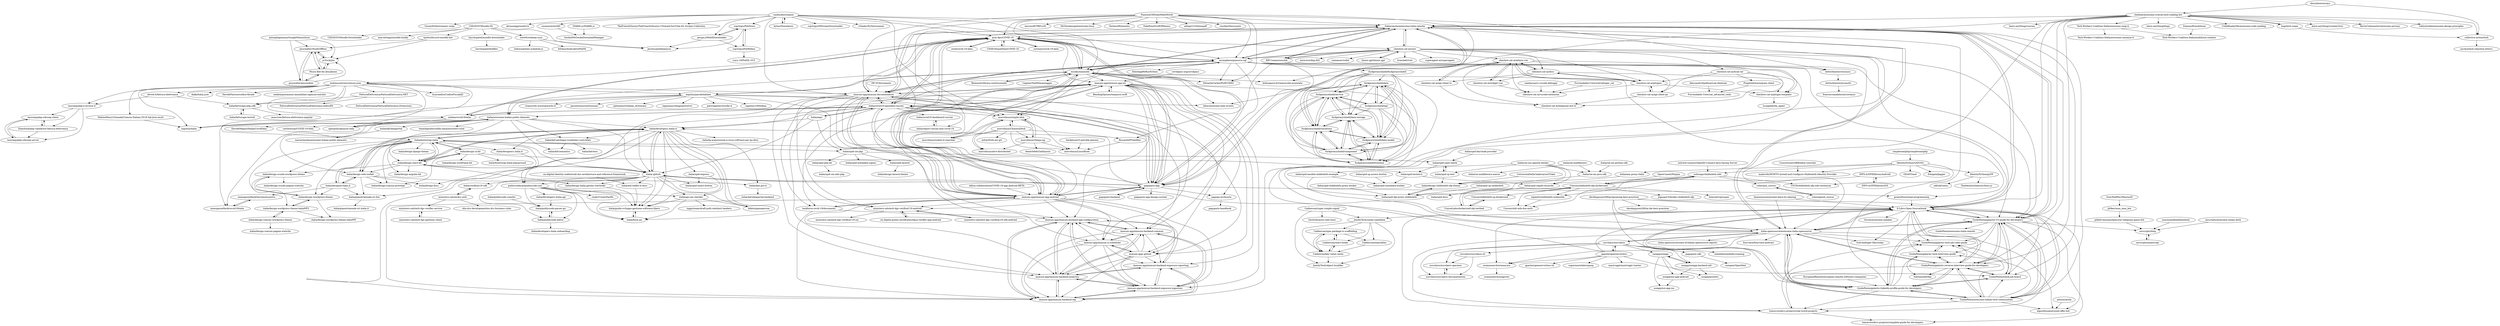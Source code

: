 digraph G {
"snobu/destreamer" -> "kylon/Sharedown"
"snobu/destreamer" -> "sup3rgiu/PoliDown"
"snobu/destreamer" -> "sup3rgiu/MStreamDownloader"
"snobu/destreamer" -> "italiaremote/awesome-italia-remote"
"snobu/destreamer" -> "vrbadev/PyDestreamer"
"snobu/destreamer" -> "pcm-dpc/COVID-19"
"snobu/destreamer" -> "morrolinux/simple-ehm"
"snobu/destreamer" -> "Guray00/destreamer-unipi" ["e"=1]
"snobu/destreamer" -> "esseks/monicelli"
"snobu/destreamer" -> "aurasphere/gomorra-sql"
"snobu/destreamer" -> "jacopo-j/WebXDownloader"
"snobu/destreamer" -> "immuni-app/immuni-documentation"
"snobu/destreamer" -> "abraunegg/onedrive" ["e"=1]
"snobu/destreamer" -> "TheFrenchGhosty/TheFrenchGhostys-Ultimate-YouTube-DL-Scripts-Collection" ["e"=1]
"snobu/destreamer" -> "soraxas/echo360"
"harsilspatel/moodle-downloader" -> "harsilspatel/dotfiles"
"italia/fatturapa-testsdi" -> "italia/fatturapa-php-sdk"
"simplesamlphp/simplesamlphp" -> "IdentityPython/SATOSA" ["e"=1]
"collective-action/tech" -> "nycdsa/tech-rejection-letters"
"italia/bootstrap-italia" -> "italia/design-ui-kit"
"italia/bootstrap-italia" -> "italia/design-react-kit"
"italia/bootstrap-italia" -> "italia/developers.italia.it"
"italia/bootstrap-italia" -> "italia/design-web-toolkit"
"italia/bootstrap-italia" -> "italia/design-angular-kit"
"italia/bootstrap-italia" -> "italia/.github"
"italia/bootstrap-italia" -> "italia/design-wordpress-theme"
"italia/bootstrap-italia" -> "italia/designer.italia.it"
"italia/bootstrap-italia" -> "italia/designers.italia.it"
"italia/bootstrap-italia" -> "italia/design-scuole-wordpress-theme"
"italia/bootstrap-italia" -> "italia/spid-cie-php"
"italia/bootstrap-italia" -> "italia/design-comuni-prototipi"
"italia/bootstrap-italia" -> "publiccodeyml/publiccode.yml"
"italia/bootstrap-italia" -> "italia/design-wordpress-theme-italiaWP2"
"italia/bootstrap-italia" -> "italia/design-django-theme"
"italia/design-wordpress-theme" -> "italia/design-wordpress-theme-italiaWP2"
"italia/design-wordpress-theme" -> "italia/design-wordpress-theme-italiaWP"
"italia/design-wordpress-theme" -> "italia/design-scuole-wordpress-theme"
"italia/awesome-italian-public-datasets" -> "italia/daf-ontologie-vocabolari-controllati"
"italia/awesome-italian-public-datasets" -> "italia/.github"
"italia/awesome-italian-public-datasets" -> "italia/daf-semantics"
"italia/awesome-italian-public-datasets" -> "italia/covid19-opendata-vaccini"
"italia/awesome-italian-public-datasets" -> "italia/design-react-kit"
"italia/awesome-italian-public-datasets" -> "italia/design-web-toolkit"
"italia/awesome-italian-public-datasets" -> "openpolis/geojson-italy"
"italia/awesome-italian-public-datasets" -> "teamdigitale/confini-amministrativi-istat"
"italia/awesome-italian-public-datasets" -> "italia/daf-dataportal"
"italia/awesome-italian-public-datasets" -> "napolux/italia"
"italia/awesome-italian-public-datasets" -> "emergenzeHack/covid19italia"
"italia/awesome-italian-public-datasets" -> "italia/developers.italia.it"
"chobeat/awesome-critical-tech-reading-list" -> "ildoc/awesome-italy-events"
"chobeat/awesome-critical-tech-reading-list" -> "Tech-Workers-Coalition-Italia/awesome-coop-it"
"chobeat/awesome-critical-tech-reading-list" -> "learn-anything/blogs" ["e"=1]
"chobeat/awesome-critical-tech-reading-list" -> "italiaremote/awesome-italia-remote"
"chobeat/awesome-critical-tech-reading-list" -> "GuidoPenta/galactic-CV-guide-for-developers"
"chobeat/awesome-critical-tech-reading-list" -> "hng/tech-coops" ["e"=1]
"chobeat/awesome-critical-tech-reading-list" -> "collective-action/tech"
"chobeat/awesome-critical-tech-reading-list" -> "CodeReaderMe/awesome-code-reading" ["e"=1]
"chobeat/awesome-critical-tech-reading-list" -> "learn-anything/curated-lists" ["e"=1]
"chobeat/awesome-critical-tech-reading-list" -> "KevinColemanInc/awesome-privacy" ["e"=1]
"chobeat/awesome-critical-tech-reading-list" -> "Il-Libro-Open-Source/book"
"chobeat/awesome-critical-tech-reading-list" -> "italia-opensource/awesome-italia-opensource"
"chobeat/awesome-critical-tech-reading-list" -> "robinstickel/awesome-design-principles" ["e"=1]
"chobeat/awesome-critical-tech-reading-list" -> "learn-anything/courses" ["e"=1]
"chobeat/awesome-critical-tech-reading-list" -> "GuidoPenta/galactic-reverse-interview-guide-for-developers"
"MatteoHenryChinaski/Comuni-Italiani-2018-Sql-Json-excel" -> "napolux/italia"
"italia/spid-saml-check" -> "italia/spid-sp-test"
"italia/spid-saml-check" -> "italia/spid-testenv2"
"openpolis/geojson-italy" -> "italia/awesome-italian-public-datasets"
"italia/spid-testenv2" -> "italia/spid-metadata-builder"
"italia/spid-testenv2" -> "italia/spid-regole-tecniche"
"italia/spid-php-lib" -> "italia/spid-cie-oidc-php"
"italia/iam-proxy-italia" -> "italia/design-shibboleth-idp-theme"
"italia/cie-nis-python-sdk" -> "italia/cie-nis-java-sdk"
"framasoft/mobilizon" -> "Tech-Workers-Coalition-Italia/mobilizon-reshare" ["e"=1]
"italia/design-react-kit" -> "italia/bootstrap-italia"
"italia/design-react-kit" -> "italia/design-angular-kit"
"italia/design-react-kit" -> "italia/.github"
"italia/design-react-kit" -> "italia/developers.italia.it"
"italia/design-react-kit" -> "italia/design-web-toolkit"
"italia/design-react-kit" -> "italia/design-ui-kit"
"italia/design-react-kit" -> "italia/design-italia-gatsby-starterkit"
"italia/design-react-kit" -> "italia/design-scuole-wordpress-theme"
"taocomp/php-e-invoice-it" -> "taocomp/php-sdicoop-client"
"taocomp/php-e-invoice-it" -> "taocomp/php-sdicoop-server"
"taocomp/php-e-invoice-it" -> "Slamdunk/php-validatore-fattura-elettronica"
"soraxas/echo360" -> "GeckoDM/GeckoDownloadManager"
"italia/design-scuole-wordpress-theme" -> "italia/design-wordpress-theme"
"italia/design-scuole-wordpress-theme" -> "italia/design-scuole-pagine-statiche"
"morrolinux/subito-it-searcher" -> "morrolinux/simple-ehm"
"italia/spid-laravel" -> "italia/design-laravel-theme"
"italia/spid-cie-php" -> "italia/spid-saml-check"
"italia/spid-cie-php" -> "italia/spid-laravel"
"italia/spid-cie-php" -> "italia/spid-metadata-signer"
"italia/spid-cie-php" -> "italia/spid-php-lib"
"publiccodeyml/publiccode.yml" -> "italia/publiccode-parser-go"
"publiccodeyml/publiccode.yml" -> "italia/api-oas-checker"
"publiccodeyml/publiccode.yml" -> "italia/publiccode-editor"
"publiccodeyml/publiccode.yml" -> "italia/guida-sviluppo-gestione-software-libero"
"publiccodeyml/publiccode.yml" -> "rasky/CryptoFaxPA"
"publiccodeyml/publiccode.yml" -> "italia/developers-italia-api"
"publiccodeyml/publiccode.yml" -> "italia/form-pa"
"deved-it/fattura-elettronica" -> "taocomp/php-e-invoice-it"
"deved-it/fattura-elettronica" -> "italia/fatturapa-php-sdk"
"italia/publiccode-crawler" -> "italia/publiccode-parser-go"
"italia/fatturapa-php-sdk" -> "italia/fatturapa-testsdi"
"italia/fatturapa-php-sdk" -> "massivex/fattura-elettronica-angular"
"italia/spid-shibboleth-proxy-docker" -> "italia/spid-idp-proxy-shibboleth"
"italia/publiccode-parser-go" -> "italia/publiccode-editor"
"italia/publiccode-editor" -> "italia/publiccode-parser-go"
"italia/publiccode-editor" -> "italia/developers-italia-onboarding"
"Slamdunk/php-validatore-fattura-elettronica" -> "taocomp/php-sdicoop-client"
"Slamdunk/php-validatore-fattura-elettronica" -> "taocomp/php-sdicoop-server"
"italia/cie-nis-java-sdk" -> "italia/spid-idp-proxy-shibboleth"
"italia/cie-cns-apache-docker" -> "italia/spid-ansible-shibboleth-example"
"italia/cie-cns-apache-docker" -> "italia/cie-nis-java-sdk"
"italia/cie-cns-apache-docker" -> "italia/design-shibboleth-idp-theme"
"italia/cie-cns-apache-docker" -> "italia/spid-sp-test"
"italia/cie-cns-apache-docker" -> "italia/spid-regole-tecniche"
"taocomp/php-sdicoop-client" -> "taocomp/php-sdicoop-server"
"taocomp/php-sdicoop-client" -> "Slamdunk/php-validatore-fattura-elettronica"
"taocomp/php-sdicoop-server" -> "taocomp/php-sdicoop-client"
"italia/spid-sp-shibboleth" -> "italia/spid-idp-proxy-shibboleth"
"owid/covid-19-data" -> "pcm-dpc/COVID-19" ["e"=1]
"CSSEGISandData/COVID-19" -> "pcm-dpc/COVID-19" ["e"=1]
"nytimes/covid-19-data" -> "pcm-dpc/COVID-19" ["e"=1]
"mitreid-connect/OpenID-Connect-Java-Spring-Server" -> "uchicago/shibboleth-oidc" ["e"=1]
"DP-3T/documents" -> "immuni-app/immuni-documentation" ["e"=1]
"jacopo-j/WebXDownloader" -> "sup3rgiu/PoliDown"
"jacopo-j/WebXDownloader" -> "sup3rgiu/PoliWebex"
"jacopo-j/WebXDownloader" -> "Jacotsu/polibeepsync"
"ukhsa-collaboration/COVID-19-app-Android-BETA" -> "immuni-app/immuni-app-android" ["e"=1]
"C0D3D3V/Moodle-DL" -> "C0D3D3V/Moodle-Downloader"
"C0D3D3V/Moodle-DL" -> "harsilspatel/moodle-downloader"
"C0D3D3V/Moodle-DL" -> "marcelreppi/moodle-buddy"
"C0D3D3V/Moodle-DL" -> "tjarbo/discord-moodle-bot"
"C0D3D3V/Moodle-DL" -> "Jacotsu/polibeepsync"
"C0D3D3V/Moodle-DL" -> "toto04/webeep-sync"
"esseks/monicelli" -> "aurasphere/gomorra-sql"
"esseks/monicelli" -> "immuni-app/immuni-app-android"
"esseks/monicelli" -> "italiaremote/awesome-italia-remote"
"esseks/monicelli" -> "fkomauli/riforma-costituzionale"
"esseks/monicelli" -> "pcm-dpc/COVID-19"
"esseks/monicelli" -> "pagopa/io-app"
"esseks/monicelli" -> "napolux/paroleitaliane"
"esseks/monicelli" -> "immuni-app/immuni-documentation"
"esseks/monicelli" -> "gcanti/functional-programming" ["e"=1]
"esseks/monicelli" -> "LegolasTheElf/mannaggia"
"esseks/monicelli" -> "EdoardoCarlesi/PyRCODIO"
"esseks/monicelli" -> "immuni-app/immuni-app-ios"
"esseks/monicelli" -> "morrolinux/simple-ehm"
"esseks/monicelli" -> "ildoc/awesome-italy-events"
"esseks/monicelli" -> "kolmogorov42/maiuscole-accentate"
"pcm-dpc/COVID-19" -> "italia/covid19-opendata-vaccini"
"pcm-dpc/COVID-19" -> "immuni-app/immuni-documentation"
"pcm-dpc/COVID-19" -> "immuni-app/immuni-app-android"
"pcm-dpc/COVID-19" -> "ondata/covid19italia"
"pcm-dpc/COVID-19" -> "esseks/monicelli"
"pcm-dpc/COVID-19" -> "italiaremote/awesome-italia-remote"
"pcm-dpc/COVID-19" -> "pagopa/io-app"
"pcm-dpc/COVID-19" -> "aurasphere/gomorra-sql"
"pcm-dpc/COVID-19" -> "immuni-app/immuni-app-ios"
"pcm-dpc/COVID-19" -> "CSSEGISandData/COVID-19" ["e"=1]
"pcm-dpc/COVID-19" -> "nytimes/covid-19-data" ["e"=1]
"pcm-dpc/COVID-19" -> "matteocontrini/comuni-json"
"pcm-dpc/COVID-19" -> "owid/covid-19-data" ["e"=1]
"pcm-dpc/COVID-19" -> "italia/awesome-italian-public-datasets"
"pcm-dpc/COVID-19" -> "cheshire-cat-ai/core"
"immuni-app/immuni-app-android" -> "immuni-app/immuni-documentation"
"immuni-app/immuni-app-android" -> "immuni-app/immuni-app-ios"
"immuni-app/immuni-app-android" -> "immuni-app/immuni-ci-scheduler"
"immuni-app/immuni-app-android" -> "immuni-app/immuni-backend-common"
"immuni-app/immuni-app-android" -> "taskforce-covid-19/documenti"
"immuni-app/immuni-app-android" -> "pagopa/io-app"
"immuni-app/immuni-app-android" -> "italia/covid19-opendata-vaccini"
"immuni-app/immuni-app-android" -> "ministero-salute/it-dgc-verificaC19-android"
"immuni-app/immuni-app-android" -> "immuni-app/.github"
"immuni-app/immuni-app-android" -> "pcm-dpc/COVID-19"
"immuni-app/immuni-app-android" -> "immuni-app/immuni-backend-analytics"
"immuni-app/immuni-app-android" -> "esseks/monicelli"
"immuni-app/immuni-app-android" -> "immuni-app/immuni-backend-otp"
"immuni-app/immuni-app-android" -> "immuni-app/immuni-backend-app-configuration"
"immuni-app/immuni-app-android" -> "immuni-app/immuni-backend-exposure-ingestion"
"italia/.github" -> "italia/developers.italia.it"
"italia/.github" -> "italia/api-oas-checker"
"italia/.github" -> "italia/guida-sviluppo-gestione-software-libero"
"italia/.github" -> "bfabio/gameperson"
"italia/.github" -> "italia/publiccode-editor"
"italia/.github" -> "publiccodeyml/publiccode.yml"
"italia/.github" -> "pagopa/io-app"
"italia/.github" -> "italia/design-react-kit"
"italia/.github" -> "italia/design-italia-gatsby-starterkit"
"italia/.github" -> "italia/form-pa"
"italia/.github" -> "italia/spid-smart-button"
"italia/.github" -> "italia/verificac19-sdk"
"italia/.github" -> "italia/eid-wallet-it-docs"
"noiapp/noiapp" -> "noiapp/noiapp-backend-old"
"noiapp/noiapp" -> "noiapp/protetti"
"noiapp/noiapp" -> "noiapp/noi-app-ios"
"noiapp/noiapp" -> "noiapp/noi-app-android"
"immuni-app/immuni-app-ios" -> "immuni-app/immuni-app-android"
"immuni-app/immuni-app-ios" -> "immuni-app/immuni-documentation"
"immuni-app/immuni-app-ios" -> "immuni-app/immuni-backend-common"
"immuni-app/immuni-app-ios" -> "immuni-app/immuni-ci-scheduler"
"immuni-app/immuni-app-ios" -> "pagopa/io-app"
"immuni-app/immuni-app-ios" -> "immuni-app/immuni-backend-analytics"
"immuni-app/immuni-app-ios" -> "immuni-app/immuni-backend-exposure-ingestion"
"immuni-app/immuni-app-ios" -> "immuni-app/.github"
"immuni-app/immuni-app-ios" -> "immuni-app/immuni-backend-app-configuration"
"immuni-app/immuni-app-ios" -> "immuni-app/immuni-backend-otp"
"immuni-app/immuni-app-ios" -> "BendingSpoons/tempura-swift" ["e"=1]
"immuni-app/immuni-app-ios" -> "immuni-app/immuni-backend-exposure-reporting"
"immuni-app/immuni-app-ios" -> "taskforce-covid-19/documenti"
"immuni-app/immuni-app-ios" -> "italia/covid19-opendata-vaccini"
"immuni-app/immuni-app-ios" -> "pagopa-archive/io"
"sup3rgiu/PoliDown" -> "sup3rgiu/PoliWebex"
"sup3rgiu/PoliDown" -> "jacopo-j/WebXDownloader"
"sup3rgiu/PoliDown" -> "Jacotsu/polibeepsync"
"heckelson/i3-and-kde-plasma" -> "morrolinux/LinuxRices" ["e"=1]
"ondata/covid19italia" -> "DavideMagno/ItalianCovidData"
"ondata/covid19italia" -> "carlotorniai/COVID-19-Italy"
"ondata/covid19italia" -> "italia/covid19-opendata-vaccini"
"ondata/covid19italia" -> "emergenzeHack/covid19italia"
"ondata/covid19italia" -> "pcm-dpc/COVID-19"
"Tech-Workers-Coalition-Italia/awesome-coop-it" -> "Tech-Workers-Coalition-Italia/awesome-unionize-it"
"Tech-Workers-Coalition-Italia/awesome-coop-it" -> "Tech-Workers-Coalition-Italia/mobilizon-reshare"
"immuni-app/immuni-documentation" -> "immuni-app/immuni-app-android"
"immuni-app/immuni-documentation" -> "immuni-app/immuni-app-ios"
"immuni-app/immuni-documentation" -> "italia/covid19-opendata-vaccini"
"immuni-app/immuni-documentation" -> "immuni-app/immuni-backend-common"
"immuni-app/immuni-documentation" -> "taskforce-covid-19/documenti"
"immuni-app/immuni-documentation" -> "immuni-app/immuni-ci-scheduler"
"immuni-app/immuni-documentation" -> "pagopa/io-app"
"immuni-app/immuni-documentation" -> "pcm-dpc/COVID-19"
"immuni-app/immuni-documentation" -> "immuni-app/.github"
"immuni-app/immuni-documentation" -> "immuni-app/immuni-backend-otp"
"immuni-app/immuni-documentation" -> "immuni-app/immuni-backend-analytics"
"immuni-app/immuni-documentation" -> "immuni-app/immuni-backend-app-configuration"
"immuni-app/immuni-documentation" -> "italiaremote/awesome-italia-remote"
"immuni-app/immuni-documentation" -> "ministero-salute/it-dgc-verificaC19-android"
"immuni-app/immuni-documentation" -> "aurasphere/gomorra-sql"
"dottorblaster/stocazzo" -> "dottorblaster/jovanotti"
"taskforce-covid-19/documenti" -> "immuni-app/immuni-backend-otp"
"taskforce-covid-19/documenti" -> "immuni-app/immuni-backend-app-configuration"
"taskforce-covid-19/documenti" -> "immuni-app/immuni-app-android"
"FatturaElettronica/FatturaElettronica.NET" -> "FatturaElettronica/FatturaElettronica.Extensions"
"FatturaElettronica/FatturaElettronica.NET" -> "FatturaElettronica/FatturaElettronica.IndicePA"
"FatturaElettronica/FatturaElettronica.NET" -> "italia/fatturapa-php-sdk"
"italia/spid-keycloak-provider" -> "italia/spid-saml-check"
"italia/form-pa" -> "italia/guida-sviluppo-gestione-software-libero"
"italia/api-oas-checker" -> "italia/form-pa"
"italia/api-oas-checker" -> "italia/guida-sviluppo-gestione-software-libero"
"italia/api-oas-checker" -> "bfabio/gameperson"
"italia/api-oas-checker" -> "ioggstream/draft-polli-ratelimit-headers"
"sipatel2/shibboleth-webauthn" -> "Unicon/shib-mfa-duo-auth"
"noiapp/noiapp-backend-old" -> "noiapp/noiapp"
"noiapp/noiapp-backend-old" -> "noiapp/protetti"
"noiapp/noiapp-backend-old" -> "noiapp/noi-app-android"
"noiapp/noi-app-android" -> "noiapp/noi-app-ios"
"tjarbo/discord-moodle-bot" -> "piuswalter/StudyOffline"
"tjarbo/discord-moodle-bot" -> "p-fruck/jim"
"pagopa/io-sdk" -> "noiopen/OpenMed"
"italia/design-italia-gatsby-starterkit" -> "italia/guida-sviluppo-gestione-software-libero"
"emergenzeHack/covid19italia" -> "emergenzeHack/terremotocentro"
"immuni-app/immuni-ci-scheduler" -> "immuni-app/immuni-backend-analytics"
"immuni-app/immuni-ci-scheduler" -> "immuni-app/immuni-backend-app-configuration"
"immuni-app/immuni-ci-scheduler" -> "immuni-app/immuni-backend-otp"
"immuni-app/immuni-ci-scheduler" -> "immuni-app/immuni-backend-exposure-ingestion"
"immuni-app/immuni-ci-scheduler" -> "immuni-app/immuni-backend-exposure-reporting"
"immuni-app/immuni-ci-scheduler" -> "immuni-app/.github"
"immuni-app/immuni-ci-scheduler" -> "immuni-app/immuni-backend-common"
"immuni-app/immuni-backend-common" -> "immuni-app/immuni-backend-exposure-ingestion"
"immuni-app/immuni-backend-common" -> "immuni-app/immuni-backend-analytics"
"immuni-app/immuni-backend-common" -> "immuni-app/immuni-backend-app-configuration"
"immuni-app/immuni-backend-common" -> "immuni-app/immuni-backend-otp"
"immuni-app/immuni-backend-common" -> "immuni-app/immuni-backend-exposure-reporting"
"immuni-app/immuni-backend-common" -> "immuni-app/immuni-ci-scheduler"
"immuni-app/immuni-backend-analytics" -> "immuni-app/immuni-backend-app-configuration"
"immuni-app/immuni-backend-analytics" -> "immuni-app/immuni-backend-exposure-ingestion"
"immuni-app/immuni-backend-analytics" -> "immuni-app/immuni-backend-otp"
"immuni-app/immuni-backend-analytics" -> "immuni-app/immuni-backend-exposure-reporting"
"immuni-app/immuni-backend-analytics" -> "immuni-app/immuni-backend-common"
"immuni-app/immuni-backend-app-configuration" -> "immuni-app/immuni-backend-analytics"
"immuni-app/immuni-backend-app-configuration" -> "immuni-app/immuni-backend-exposure-reporting"
"immuni-app/immuni-backend-app-configuration" -> "immuni-app/immuni-backend-exposure-ingestion"
"immuni-app/immuni-backend-app-configuration" -> "immuni-app/immuni-backend-otp"
"immuni-app/immuni-backend-app-configuration" -> "immuni-app/immuni-backend-common"
"immuni-app/immuni-backend-exposure-ingestion" -> "immuni-app/immuni-backend-analytics"
"immuni-app/immuni-backend-exposure-ingestion" -> "immuni-app/immuni-backend-app-configuration"
"immuni-app/immuni-backend-exposure-ingestion" -> "immuni-app/immuni-backend-otp"
"immuni-app/immuni-backend-exposure-ingestion" -> "immuni-app/immuni-backend-exposure-reporting"
"immuni-app/immuni-backend-exposure-ingestion" -> "immuni-app/immuni-backend-common"
"immuni-app/immuni-backend-otp" -> "immuni-app/immuni-backend-analytics"
"immuni-app/immuni-backend-otp" -> "immuni-app/immuni-backend-exposure-reporting"
"immuni-app/immuni-backend-otp" -> "immuni-app/immuni-backend-exposure-ingestion"
"immuni-app/immuni-backend-otp" -> "immuni-app/immuni-backend-app-configuration"
"immuni-app/immuni-backend-exposure-reporting" -> "immuni-app/immuni-backend-app-configuration"
"immuni-app/immuni-backend-exposure-reporting" -> "immuni-app/immuni-backend-otp"
"immuni-app/immuni-backend-exposure-reporting" -> "immuni-app/immuni-backend-exposure-ingestion"
"immuni-app/immuni-backend-exposure-reporting" -> "immuni-app/immuni-backend-analytics"
"italia/design-wordpress-theme-italiaWP2" -> "italia/design-wordpress-theme-italiaWP"
"italia/design-wordpress-theme-italiaWP2" -> "italia/design-comuni-wordpress-theme"
"italia/design-wordpress-theme-italiaWP2" -> "italia/design-wordpress-theme"
"rohe/openid_course" -> "rohe/ojou_course"
"immuni-app/.github" -> "immuni-app/immuni-ci-scheduler"
"immuni-app/.github" -> "immuni-app/immuni-backend-otp"
"immuni-app/.github" -> "immuni-app/immuni-backend-analytics"
"immuni-app/.github" -> "immuni-app/immuni-backend-app-configuration"
"immuni-app/.github" -> "immuni-app/immuni-backend-exposure-ingestion"
"immuni-app/.github" -> "immuni-app/immuni-backend-exposure-reporting"
"immuni-app/.github" -> "immuni-app/immuni-backend-common"
"UniversitaDellaCalabria/uniTicket" -> "italia/design-shibboleth-idp-theme"
"italia/design-shibboleth-idp-theme" -> "italia/spid-idp-proxy-shibboleth"
"sup3rgiu/PoliWebex" -> "sup3rgiu/PoliDown"
"sup3rgiu/PoliWebex" -> "yuyu-19/PoliDL-GUI"
"covidpass-org/covidpass" -> "immuni-app/immuni-app-ios" ["e"=1]
"kylon/Sharedown" -> "snobu/destreamer"
"aurasphere/gomorra-sql" -> "esseks/monicelli"
"aurasphere/gomorra-sql" -> "italiaremote/awesome-italia-remote"
"aurasphere/gomorra-sql" -> "immuni-app/immuni-app-android"
"aurasphere/gomorra-sql" -> "dottorblaster/stocazzo"
"aurasphere/gomorra-sql" -> "Eleirbag89/RusPython"
"aurasphere/gomorra-sql" -> "immuni-app/immuni-documentation"
"aurasphere/gomorra-sql" -> "cheshire-cat-ai/core"
"aurasphere/gomorra-sql" -> "pcm-dpc/COVID-19"
"aurasphere/gomorra-sql" -> "pagopa/io-app"
"aurasphere/gomorra-sql" -> "GuidoPenta/galactic-CV-guide-for-developers"
"aurasphere/gomorra-sql" -> "EdoardoCarlesi/PyRCODIO"
"aurasphere/gomorra-sql" -> "italia/covid19-opendata-vaccini"
"aurasphere/gomorra-sql" -> "fuckpiracyshield/fuckpiracyshield"
"aurasphere/gomorra-sql" -> "morrolinux/simple-ehm"
"aurasphere/gomorra-sql" -> "italia-opensource/awesome-italia-opensource"
"lmammino/awesome-learn-by-playing" -> "Il-Libro-Open-Source/book" ["e"=1]
"lmammino/awesome-learn-by-playing" -> "italia-opensource/awesome-italia-opensource" ["e"=1]
"morrolinux/i3expo-ng" -> "deadc0de6/i3altlayout"
"morrolinux/i3expo-ng" -> "morrolinux/simple-ehm"
"morrolinux/i3expo-ng" -> "morrolinux/LinuxRices"
"morrolinux/i3expo-ng" -> "morrolinux/olive-distributed"
"morrolinux/ChimeraDesk" -> "morrolinux/simple-ehm"
"morrolinux/ChimeraDesk" -> "morrolinux/olive-distributed"
"morrolinux/ChimeraDesk" -> "morrolinux/i3expo-ng"
"morrolinux/ChimeraDesk" -> "morrolinux/LinuxRices"
"morrolinux/ChimeraDesk" -> "m0rp30/oh-my-git"
"morrolinux/ChimeraDesk" -> "morrolinux/subito-it-searcher"
"morrolinux/ChimeraDesk" -> "RiccardoPP/dotfiles"
"italia/covid19-opendata-vaccini" -> "pcm-dpc/COVID-19"
"italia/covid19-opendata-vaccini" -> "immuni-app/immuni-documentation"
"italia/covid19-opendata-vaccini" -> "ondata/covid19italia"
"italia/covid19-opendata-vaccini" -> "pagopa/io-app"
"italia/covid19-opendata-vaccini" -> "immuni-app/immuni-app-android"
"italia/covid19-opendata-vaccini" -> "italia/.github"
"italia/covid19-opendata-vaccini" -> "italia/anpr"
"italia/covid19-opendata-vaccini" -> "italia/report-vaccini-anti-covid-19"
"italia/covid19-opendata-vaccini" -> "italia/awesome-italian-public-datasets"
"italia/covid19-opendata-vaccini" -> "italia/developers.italia.it"
"italia/covid19-opendata-vaccini" -> "immuni-app/immuni-app-ios"
"italia/covid19-opendata-vaccini" -> "immuni-app/.github"
"italia/covid19-opendata-vaccini" -> "morrolinux/simple-ehm"
"italia/covid19-opendata-vaccini" -> "italia/covid19-dashboard-vaccini"
"italia/covid19-opendata-vaccini" -> "ministero-salute/it-dgc-verificaC19-android"
"morrolinux/simple-ehm" -> "morrolinux/olive-distributed"
"morrolinux/simple-ehm" -> "morrolinux/ChimeraDesk"
"morrolinux/simple-ehm" -> "morrolinux/i3expo-ng"
"morrolinux/simple-ehm" -> "morrolinux/subito-it-searcher"
"morrolinux/simple-ehm" -> "morrolinux/LinuxRices"
"ministero-salute/it-dgc-verificaC19-android" -> "ministero-salute/it-dgc-verificac19-sdk-android"
"ministero-salute/it-dgc-verificaC19-android" -> "ministero-salute/it-dgc-verificaC19-ios"
"ministero-salute/it-dgc-verificaC19-android" -> "eu-digital-green-certificates/dgca-verifier-app-android" ["e"=1]
"uchicago/shibboleth-oidc" -> "CSCfi/shibboleth-idp-oidc-extension"
"uchicago/shibboleth-oidc" -> "rohe/ojou_course"
"uchicago/shibboleth-oidc" -> "sipatel2/shibboleth-webauthn"
"uchicago/shibboleth-oidc" -> "Unicon/shibboleth-idp-dockerized"
"uchicago/shibboleth-oidc" -> "Unicon/shib-mfa-duo-auth"
"OpenConext/Mujina" -> "Unicon/shibboleth-idp-dockerized" ["e"=1]
"italia/covid19-dashboard-vaccini" -> "italia/report-vaccini-anti-covid-19"
"italia/spid-idp-proxy-shibboleth" -> "italia/design-shibboleth-idp-theme"
"ministero-salute/dcc-utils" -> "italia/verificac19-sdk"
"ministero-salute/dcc-utils" -> "ehn-dcc-development/eu-dcc-business-rules"
"ministero-salute/dcc-utils" -> "ministero-salute/it-dgc-verifier-service"
"eu-digital-green-certificates/dgca-verifier-app-android" -> "ministero-salute/it-dgc-verificaC19-android" ["e"=1]
"ptkdev/quizquickanswer-telegram-game-bot" -> "airscripts/blog"
"INPS-it/SPIDlibraryAndroid" -> "INPS-it/SPIDlibraryIOS"
"INPS-it/SPIDlibraryAndroid" -> "italia/spid-regole-tecniche"
"piuswalter/StudyOffline" -> "Music-Bot-for-Jitsi/Jimmi"
"piuswalter/StudyOffline" -> "piuswalter/piuswalter"
"piuswalter/StudyOffline" -> "p-fruck/jim"
"antonplagemann/GoogleMonicaSync" -> "piuswalter/StudyOffline"
"antonplagemann/GoogleMonicaSync" -> "piuswalter/piuswalter"
"antonplagemann/GoogleMonicaSync" -> "p-fruck/jim"
"italia/spid-express" -> "italia/spid-smart-button"
"italia/spid-express" -> "italia/guida-sviluppo-gestione-software-libero"
"italia/guida-sviluppo-gestione-software-libero" -> "italia/form-pa"
"ministero-salute/it-dgc-verifier-service" -> "ministero-salute/it-dgc-gateway-client"
"italia/spid-sp-test" -> "italia/spid-saml-check"
"italia/spid-sp-test" -> "italia/design-shibboleth-idp-theme"
"INPS-it/SPIDlibraryIOS" -> "INPS-it/SPIDlibraryAndroid"
"p-fruck/jim" -> "Music-Bot-for-Jitsi/Jimmi"
"p-fruck/jim" -> "piuswalter/StudyOffline"
"ministero-salute/it-dgc-gateway-client" -> "ministero-salute/it-dgc-verifier-service"
"italia/report-vaccini-anti-covid-19" -> "italia/covid19-dashboard-vaccini"
"italiaremote/awesome-italia-remote" -> "GuidoPenta/galactic-CV-guide-for-developers"
"italiaremote/awesome-italia-remote" -> "italia-opensource/awesome-italia-opensource"
"italiaremote/awesome-italia-remote" -> "Il-Libro-Open-Source/book"
"italiaremote/awesome-italia-remote" -> "aurasphere/gomorra-sql"
"italiaremote/awesome-italia-remote" -> "cheshire-cat-ai/core"
"italiaremote/awesome-italia-remote" -> "GuidoPenta/awesome-italian-tech-communities"
"italiaremote/awesome-italia-remote" -> "GuidoPenta/galactic-reverse-interview-guide-for-developers"
"italiaremote/awesome-italia-remote" -> "GuidoPenta/galactic-linkedin-profile-guide-for-developers"
"italiaremote/awesome-italia-remote" -> "esseks/monicelli"
"italiaremote/awesome-italia-remote" -> "pcm-dpc/COVID-19"
"italiaremote/awesome-italia-remote" -> "pagopa/io-app"
"italiaremote/awesome-italia-remote" -> "immuni-app/immuni-documentation"
"italiaremote/awesome-italia-remote" -> "RIP-Comm/sossoldi" ["e"=1]
"italiaremote/awesome-italia-remote" -> "immuni-app/immuni-app-android"
"italiaremote/awesome-italia-remote" -> "GuidoPenta/welyk-job-board"
"mariocandela/beelzebub" -> "airscripts/blog" ["e"=1]
"ministero-salute/it-dgc-verificac19-sdk-android" -> "ministero-salute/it-dgc-verificaC19-android"
"toto04/webeep-sync" -> "Jacotsu/polibeepsync"
"toto04/webeep-sync" -> "bebora/polimi-schedule-js"
"toto04/webeep-sync" -> "feDann/AuleLiberePoliMi"
"IdentityPython/SATOSA" -> "IdentityPython/pyFF"
"IdentityPython/SATOSA" -> "italia/iam-proxy-italia"
"IdentityPython/SATOSA" -> "Edugate/Jagger"
"IdentityPython/SATOSA" -> "CSCfi/shibboleth-idp-oidc-extension"
"IdentityPython/SATOSA" -> "GEANT/met"
"IdentityPython/SATOSA" -> "malavolti/HOWTO-Install-and-Configure-Shibboleth-Identity-Provider"
"IdentityPython/SATOSA" -> "uchicago/shibboleth-oidc"
"italia/design-comuni-wordpress-theme" -> "italia/design-wordpress-theme-italiaWP2"
"italia/design-comuni-wordpress-theme" -> "italia/design-comuni-pagine-statiche"
"italia/designer.italia.it" -> "italia/design-web-toolkit"
"italia/designer.italia.it" -> "italia/bootstrap-italia"
"italia/designer.italia.it" -> "italia/pianotriennale-ict-doc"
"italia/designer.italia.it" -> "emergenzeHack/terremotocentro"
"italia/designer.italia.it" -> "italia/design-wordpress-theme"
"IdentityPython/pyFF" -> "ukf/ukf-meta"
"IdentityPython/pyFF" -> "TheIdentitySelector/thiss-js"
"Unicon/shibboleth-idp-dockerized" -> "UniconLabs/dockerized-idp-testbed"
"Unicon/shibboleth-idp-dockerized" -> "jtgasper3/docker-shibboleth-idp"
"Unicon/shibboleth-idp-dockerized" -> "uchicago/shibboleth-oidc"
"Unicon/shibboleth-idp-dockerized" -> "Internet2/grouper"
"Unicon/shibboleth-idp-dockerized" -> "Unicon/shibboleth-sp-dockerized"
"Unicon/shibboleth-idp-dockerized" -> "sipatel2/shibboleth-webauthn"
"Unicon/shibboleth-idp-dockerized" -> "Unicon/shib-mfa-duo-auth"
"nuvolaris/nuvolaris" -> "nuvolaris/nuvolaris-cli"
"nuvolaris/nuvolaris" -> "nuvolaris/nuvolaris-operator"
"nuvolaris/nuvolaris" -> "nuvolaris/nuvolaris-documentation"
"nuvolaris/nuvolaris" -> "apache/openserverless"
"nuvolaris/nuvolaris" -> "italia-opensource/awesome-italia-opensource"
"nuvolaris/nuvolaris" -> "noiapp/noiapp"
"nuvolaris/nuvolaris" -> "noiapp/noiapp-backend-old"
"nuvolaris/nuvolaris" -> "nimbella/nimbella-training"
"nuvolaris/nuvolaris" -> "pagopa/io-sdk"
"nuvolaris/nuvolaris-cli" -> "nuvolaris/nuvolaris-operator"
"nuvolaris/nuvolaris-cli" -> "nuvolaris/nuvolaris-documentation"
"UniconLabs/dockerized-idp-testbed" -> "Unicon/shibboleth-idp-dockerized"
"UniconLabs/dockerized-idp-testbed" -> "Unicon/shibboleth-sp-dockerized"
"nuvolaris/nuvolaris-operator" -> "nuvolaris/nuvolaris-documentation"
"italia/verificac19-sdk" -> "ministero-salute/dcc-utils"
"rohe/ojou_course" -> "rohe/openid_course"
"nuvolaris/nuvolaris-documentation" -> "nuvolaris/nuvolaris-operator"
"italia/developers-italia-api" -> "italia/publiccode-parser-go"
"piuswalter/piuswalter" -> "Music-Bot-for-Jitsi/Jimmi"
"piuswalter/piuswalter" -> "piuswalter/StudyOffline"
"piuswalter/piuswalter" -> "p-fruck/jim"
"Music-Bot-for-Jitsi/Jimmi" -> "piuswalter/StudyOffline"
"Music-Bot-for-Jitsi/Jimmi" -> "piuswalter/piuswalter"
"Music-Bot-for-Jitsi/Jimmi" -> "p-fruck/jim"
"matteocontrini/comuni-json" -> "MatteoHenryChinaski/Comuni-Italiani-2018-Sql-Json-excel"
"matteocontrini/comuni-json" -> "napolux/italia"
"matteocontrini/comuni-json" -> "lucavandro/CodiceFiscaleJS"
"matteocontrini/comuni-json" -> "FatturaElettronica/FatturaElettronica.NET"
"matteocontrini/comuni-json" -> "deved-it/fattura-elettronica"
"matteocontrini/comuni-json" -> "ondata/covid19italia"
"matteocontrini/comuni-json" -> "openpolis/geojson-italy"
"matteocontrini/comuni-json" -> "italia/fatturapa-php-sdk"
"matteocontrini/comuni-json" -> "italia/bootstrap-italia"
"matteocontrini/comuni-json" -> "dakk/Italia.json"
"matteocontrini/comuni-json" -> "taocomp/php-e-invoice-it"
"matteocontrini/comuni-json" -> "DavidePastore/codice-fiscale"
"matteocontrini/comuni-json" -> "napolux/paroleitaliane"
"matteocontrini/comuni-json" -> "ondata/quotazioni-immobiliari-agenzia-entrate"
"matteocontrini/comuni-json" -> "immuni-app/immuni-documentation"
"RIP-Comm/sossoldi" -> "italiaremote/awesome-italia-remote" ["e"=1]
"RIP-Comm/sossoldi" -> "cheshire-cat-ai/core" ["e"=1]
"RIP-Comm/sossoldi" -> "pagopa/io-app" ["e"=1]
"RIP-Comm/sossoldi" -> "RiccardoPP/dotfiles" ["e"=1]
"RIP-Comm/sossoldi" -> "GuidoPenta/galactic-CV-guide-for-developers" ["e"=1]
"cheshire-cat-ai/core" -> "italiaremote/awesome-italia-remote"
"cheshire-cat-ai/core" -> "GuidoPenta/galactic-CV-guide-for-developers"
"cheshire-cat-ai/core" -> "aurasphere/gomorra-sql"
"cheshire-cat-ai/core" -> "italia-opensource/awesome-italia-opensource"
"cheshire-cat-ai/core" -> "RIP-Comm/sossoldi" ["e"=1]
"cheshire-cat-ai/core" -> "Il-Libro-Open-Source/book"
"cheshire-cat-ai/core" -> "bionic-gpt/bionic-gpt" ["e"=1]
"cheshire-cat-ai/core" -> "cheshire-cat-ai/docs"
"cheshire-cat-ai/core" -> "Ironclad/rivet" ["e"=1]
"cheshire-cat-ai/core" -> "superagent-ai/superagent" ["e"=1]
"cheshire-cat-ai/core" -> "cheshire-cat-ai/local-cat"
"cheshire-cat-ai/core" -> "enricoros/big-AGI" ["e"=1]
"cheshire-cat-ai/core" -> "cheshire-cat-ai/plugins"
"cheshire-cat-ai/core" -> "semanser/codel" ["e"=1]
"cheshire-cat-ai/core" -> "cheshire-cat-ai/admin-vue"
"eu-digital-identity-wallet/eudi-doc-architecture-and-reference-framework" -> "italia/eid-wallet-it-docs" ["e"=1]
"italia-opensource/awesome-italia-opensource" -> "Il-Libro-Open-Source/book"
"italia-opensource/awesome-italia-opensource" -> "GuidoPenta/galactic-CV-guide-for-developers"
"italia-opensource/awesome-italia-opensource" -> "elgorditosalsero/job-offer-bot"
"italia-opensource/awesome-italia-opensource" -> "GuidoPenta/awesome-italian-tech-communities"
"italia-opensource/awesome-italia-opensource" -> "GuidoPenta/galactic-linkedin-profile-guide-for-developers"
"italia-opensource/awesome-italia-opensource" -> "GuidoPenta/galactic-reverse-interview-guide-for-developers"
"italia-opensource/awesome-italia-opensource" -> "italiaremote/awesome-italia-remote"
"italia-opensource/awesome-italia-opensource" -> "nuvolaris/nuvolaris"
"italia-opensource/awesome-italia-opensource" -> "tomorrowdevs-projects/real-world-projects"
"italia-opensource/awesome-italia-opensource" -> "fourviere/fourviere-podcast"
"italia-opensource/awesome-italia-opensource" -> "Schroedinger-Hat/osday" ["e"=1]
"italia-opensource/awesome-italia-opensource" -> "oramasearch/oramacore"
"italia-opensource/awesome-italia-opensource" -> "italia/.github"
"italia-opensource/awesome-italia-opensource" -> "GuidoPenta/galactic-tech-job-roles-guide"
"italia-opensource/awesome-italia-opensource" -> "italia-opensource/state-of-italian-opensource-reports"
"GuidoPenta/galactic-CV-guide-for-developers" -> "GuidoPenta/galactic-linkedin-profile-guide-for-developers"
"GuidoPenta/galactic-CV-guide-for-developers" -> "GuidoPenta/galactic-reverse-interview-guide-for-developers"
"GuidoPenta/galactic-CV-guide-for-developers" -> "GuidoPenta/awesome-italian-tech-communities"
"GuidoPenta/galactic-CV-guide-for-developers" -> "italia-opensource/awesome-italia-opensource"
"GuidoPenta/galactic-CV-guide-for-developers" -> "Il-Libro-Open-Source/book"
"GuidoPenta/galactic-CV-guide-for-developers" -> "tomorrowdevs-projects/real-world-projects"
"GuidoPenta/galactic-CV-guide-for-developers" -> "GuidoPenta/welyk-job-board"
"GuidoPenta/galactic-CV-guide-for-developers" -> "italiaremote/awesome-italia-remote"
"GuidoPenta/galactic-CV-guide-for-developers" -> "GuidoPenta/galactic-tech-job-roles-guide"
"GuidoPenta/galactic-CV-guide-for-developers" -> "GuidoPenta/galactic-tech-interview-guide"
"GuidoPenta/galactic-CV-guide-for-developers" -> "GuidoPenta/awesome-italia-remote"
"GuidoPenta/galactic-CV-guide-for-developers" -> "tomorrowdevs-projects/complete-guide-for-developers"
"GuidoPenta/galactic-CV-guide-for-developers" -> "airscripts/blog"
"GuidoPenta/galactic-linkedin-profile-guide-for-developers" -> "GuidoPenta/galactic-CV-guide-for-developers"
"GuidoPenta/galactic-linkedin-profile-guide-for-developers" -> "GuidoPenta/galactic-reverse-interview-guide-for-developers"
"GuidoPenta/galactic-linkedin-profile-guide-for-developers" -> "GuidoPenta/awesome-italian-tech-communities"
"GuidoPenta/galactic-linkedin-profile-guide-for-developers" -> "GuidoPenta/galactic-tech-job-roles-guide"
"GuidoPenta/galactic-linkedin-profile-guide-for-developers" -> "Il-Libro-Open-Source/book"
"GuidoPenta/galactic-linkedin-profile-guide-for-developers" -> "GuidoPenta/galactic-tech-interview-guide"
"GuidoPenta/galactic-linkedin-profile-guide-for-developers" -> "italia-opensource/awesome-italia-opensource"
"GuidoPenta/galactic-linkedin-profile-guide-for-developers" -> "GuidoPenta/welyk-job-board"
"GuidoPenta/galactic-linkedin-profile-guide-for-developers" -> "tomorrowdevs-projects/real-world-projects"
"EuropeanRemote/european-remote-software-companies" -> "GuidoPenta/galactic-linkedin-profile-guide-for-developers" ["e"=1]
"jh0ker/mau_mau_bot" -> "ptkdev/quizquickanswer-telegram-game-bot"
"GuidoPenta/awesome-italian-tech-communities" -> "GuidoPenta/galactic-reverse-interview-guide-for-developers"
"GuidoPenta/awesome-italian-tech-communities" -> "GuidoPenta/galactic-linkedin-profile-guide-for-developers"
"GuidoPenta/awesome-italian-tech-communities" -> "GuidoPenta/galactic-CV-guide-for-developers"
"GuidoPenta/awesome-italian-tech-communities" -> "Il-Libro-Open-Source/book"
"GuidoPenta/awesome-italian-tech-communities" -> "GuidoPenta/galactic-tech-interview-guide"
"GuidoPenta/awesome-italian-tech-communities" -> "GuidoPenta/galactic-tech-job-roles-guide"
"GuidoPenta/awesome-italian-tech-communities" -> "italia-opensource/awesome-italia-opensource"
"GuidoPenta/awesome-italian-tech-communities" -> "GuidoPenta/welyk-job-board"
"GuidoPenta/awesome-italian-tech-communities" -> "tomorrowdevs-projects/real-world-projects"
"GuidoPenta/awesome-italian-tech-communities" -> "elgorditosalsero/job-offer-bot"
"italia/spid-sp-access-button" -> "italia/spid-metadata-builder"
"antirez/aocla" -> "elgorditosalsero/job-offer-bot" ["e"=1]
"MARIE-js/MARIE.js" -> "GeckoDM/GeckoDownloadManager"
"Unicon/shibboleth-sp-dockerized" -> "UniconLabs/dockerized-idp-testbed"
"airscripts/blog" -> "airscripts/analscript"
"Cadienvan/npm-package-ts-scaffolding" -> "Cadienvan/react-hooks"
"Cadienvan/npm-package-ts-scaffolding" -> "Cadienvan/key-value-cache"
"Cadienvan/npm-package-ts-scaffolding" -> "Cadienvan/expirables"
"Cadienvan/key-value-cache" -> "Cadienvan/react-hooks"
"Cadienvan/key-value-cache" -> "Cadienvan/npm-package-ts-scaffolding"
"Cadienvan/key-value-cache" -> "JointlyTech/object-loudifier"
"JointlyTech/cache-candidate" -> "Cadienvan/key-value-cache"
"JointlyTech/cache-candidate" -> "JointlyTech/object-loudifier"
"JointlyTech/cache-candidate" -> "Cadienvan/npm-package-ts-scaffolding"
"JointlyTech/cache-candidate" -> "Cadienvan/expirables"
"JointlyTech/cache-candidate" -> "Cadienvan/react-hooks"
"Cadienvan/react-hooks" -> "Cadienvan/key-value-cache"
"Cadienvan/react-hooks" -> "Cadienvan/npm-package-ts-scaffolding"
"Cadienvan/expirables" -> "Cadienvan/key-value-cache"
"napolux/paroleitaliane" -> "napolux/italia"
"napolux/paroleitaliane" -> "esseks/monicelli"
"napolux/paroleitaliane" -> "ildoc/awesome-italy-events"
"napolux/paroleitaliane" -> "immuni-app/immuni-app-android"
"napolux/paroleitaliane" -> "pmontrasio/costituzione"
"napolux/paroleitaliane" -> "sphoneix22/italian_dictionary"
"napolux/paroleitaliane" -> "sigmasaur/AnagramSolver"
"napolux/paroleitaliane" -> "pietroppeter/wordle-it"
"napolux/paroleitaliane" -> "napolux/1000ideas" ["e"=1]
"napolux/paroleitaliane" -> "stopwords-iso/stopwords-it"
"napolux/paroleitaliane" -> "morrolinux/simple-ehm"
"napolux/paroleitaliane" -> "italia/awesome-italian-public-datasets"
"bionic-gpt/bionic-gpt" -> "cheshire-cat-ai/core" ["e"=1]
"fkomauli/riforma-costituzionale" -> "esseks/monicelli"
"gcanti/functional-programming" -> "Il-Libro-Open-Source/book" ["e"=1]
"Il-Libro-Open-Source/book" -> "italia-opensource/awesome-italia-opensource"
"Il-Libro-Open-Source/book" -> "GuidoPenta/awesome-italian-tech-communities"
"Il-Libro-Open-Source/book" -> "GuidoPenta/galactic-CV-guide-for-developers"
"Il-Libro-Open-Source/book" -> "GuidoPenta/galactic-linkedin-profile-guide-for-developers"
"Il-Libro-Open-Source/book" -> "GuidoPenta/galactic-reverse-interview-guide-for-developers"
"Il-Libro-Open-Source/book" -> "tomorrowdevs-projects/real-world-projects"
"Il-Libro-Open-Source/book" -> "GuidoPenta/galactic-tech-job-roles-guide"
"Il-Libro-Open-Source/book" -> "GuidoPenta/welyk-job-board"
"Il-Libro-Open-Source/book" -> "elgorditosalsero/job-offer-bot"
"Il-Libro-Open-Source/book" -> "italiaremote/awesome-italia-remote"
"Il-Libro-Open-Source/book" -> "oramasearch/oramacore"
"Il-Libro-Open-Source/book" -> "GuidoPenta/galactic-tech-interview-guide"
"Il-Libro-Open-Source/book" -> "fsciuti/awesome-speaker" ["e"=1]
"Il-Libro-Open-Source/book" -> "Schroedinger-Hat/osday" ["e"=1]
"Il-Libro-Open-Source/book" -> "JointlyTech/cache-candidate"
"tomorrowdevs-projects/real-world-projects" -> "tomorrowdevs-projects/complete-guide-for-developers"
"tomorrowdevs-projects/real-world-projects" -> "GuidoPenta/galactic-tech-job-roles-guide"
"ConsortiumGARR/idem-tutorials" -> "malavolti/HOWTO-Install-and-Configure-Shibboleth-Identity-Provider"
"GuidoPenta/galactic-reverse-interview-guide-for-developers" -> "GuidoPenta/galactic-linkedin-profile-guide-for-developers"
"GuidoPenta/galactic-reverse-interview-guide-for-developers" -> "GuidoPenta/awesome-italian-tech-communities"
"GuidoPenta/galactic-reverse-interview-guide-for-developers" -> "GuidoPenta/galactic-CV-guide-for-developers"
"GuidoPenta/galactic-reverse-interview-guide-for-developers" -> "GuidoPenta/galactic-tech-interview-guide"
"GuidoPenta/galactic-reverse-interview-guide-for-developers" -> "GuidoPenta/galactic-tech-job-roles-guide"
"GuidoPenta/galactic-reverse-interview-guide-for-developers" -> "Il-Libro-Open-Source/book"
"GuidoPenta/galactic-reverse-interview-guide-for-developers" -> "GuidoPenta/welyk-job-board"
"GuidoPenta/galactic-reverse-interview-guide-for-developers" -> "italia-opensource/awesome-italia-opensource"
"GuidoPenta/galactic-reverse-interview-guide-for-developers" -> "fullremoteit/faq"
"GuidoPenta/galactic-reverse-interview-guide-for-developers" -> "tomorrowdevs-projects/real-world-projects"
"airscripts/awesome-steam-deck" -> "airscripts/blog" ["e"=1]
"GreyWolfDev/Werewolf" -> "jh0ker/mau_mau_bot" ["e"=1]
"cheshire-cat-ai/docs" -> "cheshire-cat-ai/admin-vue"
"cheshire-cat-ai/docs" -> "cheshire-cat-ai/plugins"
"cheshire-cat-ai/docs" -> "cheshire-cat-ai/plugin-template"
"cheshire-cat-ai/docs" -> "cheshire-cat-ai/widget-vue"
"cheshire-cat-ai/docs" -> "cheshire-cat-ai/api-client-ts"
"emergenzeHack/terremotocentro" -> "emergenzeHack/covid19italia"
"italia/eid-wallet-it-docs" -> "italia/guida-sviluppo-gestione-software-libero"
"Cadienvan/super-simple-signal" -> "SaraVieira/sys-info-tauri"
"Cadienvan/super-simple-signal" -> "JointlyTech/cache-candidate"
"Cadienvan/super-simple-signal" -> "JointlyTech/object-loudifier"
"sambarza/cc-vscode-debugpy" -> "cheshire-cat-ai/vscode-extension"
"AlessandroSpallina/ccat-dietician" -> "Furrmidable-Crew/cat_advanced_tools"
"Pingdred/meowgram-client" -> "Furrmidable-Crew/cat_advanced_tools"
"cheshire-cat-ai/admin-vue" -> "cheshire-cat-ai/api-client-ts"
"cheshire-cat-ai/admin-vue" -> "cheshire-cat-ai/plugins"
"cheshire-cat-ai/admin-vue" -> "cheshire-cat-ai/docs"
"cheshire-cat-ai/admin-vue" -> "cheshire-cat-ai/widget-vue"
"cheshire-cat-ai/admin-vue" -> "cheshire-cat-ai/api-client-py"
"cheshire-cat-ai/admin-vue" -> "cheshire-cat-ai/plugin-template"
"cheshire-cat-ai/admin-vue" -> "cheshire-cat-ai/telegram-bot-ts"
"cheshire-cat-ai/admin-vue" -> "cheshire-cat-ai/vscode-extension"
"cheshire-cat-ai/api-client-ts" -> "cheshire-cat-ai/admin-vue"
"cheshire-cat-ai/api-client-ts" -> "cheshire-cat-ai/telegram-bot-ts"
"Furrmidable-Crew/schrodinger_cat" -> "cheshire-cat-ai/vscode-extension"
"cheshire-cat-ai/widget-vue" -> "cheshire-cat-ai/vscode-extension"
"cheshire-cat-ai/widget-vue" -> "cheshire-cat-ai/admin-vue"
"cheshire-cat-ai/api-client-py" -> "cheshire-cat-ai/plugins"
"cheshire-cat-ai/api-client-py" -> "cheshire-cat-ai/telegram-bot-ts"
"airscripts/analscript" -> "airscripts/blog"
"cheshire-cat-ai/plugins" -> "cheshire-cat-ai/admin-vue"
"cheshire-cat-ai/plugins" -> "cheshire-cat-ai/docs"
"cheshire-cat-ai/plugins" -> "cheshire-cat-ai/api-client-py"
"cheshire-cat-ai/plugins" -> "cheshire-cat-ai/plugin-template"
"cheshire-cat-ai/plugins" -> "cheshire-cat-ai/vscode-extension"
"cheshire-cat-ai/plugin-template" -> "lucagobbi/ha_agent"
"dessalines/essays" -> "chobeat/awesome-critical-tech-reading-list" ["e"=1]
"dessalines/essays" -> "collective-action/tech" ["e"=1]
"GuidoPenta/galactic-tech-job-roles-guide" -> "GuidoPenta/galactic-tech-interview-guide"
"fuckpiracyshield/fuckpiracyshield" -> "fuckpiracyshield/data"
"fuckpiracyshield/fuckpiracyshield" -> "fuckpiracyshield/service"
"fuckpiracyshield/fuckpiracyshield" -> "fuckpiracyshield/api"
"fuckpiracyshield/fuckpiracyshield" -> "fuckpiracyshield/frontend"
"fuckpiracyshield/fuckpiracyshield" -> "fuckpiracyshield/component"
"fuckpiracyshield/fuckpiracyshield" -> "fuckpiracyshield/data-model"
"fuckpiracyshield/fuckpiracyshield" -> "fuckpiracyshield/variations"
"fuckpiracyshield/fuckpiracyshield" -> "fuckpiracyshield/data-storage"
"italia/design-web-toolkit" -> "italia/designer.italia.it"
"italia/design-web-toolkit" -> "italia/design-docs"
"italia/design-web-toolkit" -> "italia/dati.gov.it"
"italia/design-web-toolkit" -> "italia/developers.italia.it"
"italia/design-web-toolkit" -> "italia/design-comuni-prototipi"
"italia/design-web-toolkit" -> "italia/pianotriennale-ict-doc"
"fuckpiracyshield/data-model" -> "fuckpiracyshield/component"
"fuckpiracyshield/data-model" -> "fuckpiracyshield/data-storage"
"fuckpiracyshield/data-model" -> "fuckpiracyshield/data"
"fuckpiracyshield/data-model" -> "fuckpiracyshield/service"
"fuckpiracyshield/data-model" -> "fuckpiracyshield/variations"
"fuckpiracyshield/data-model" -> "fuckpiracyshield/frontend"
"fuckpiracyshield/data" -> "fuckpiracyshield/data-model"
"fuckpiracyshield/data" -> "fuckpiracyshield/component"
"fuckpiracyshield/data" -> "fuckpiracyshield/service"
"fuckpiracyshield/data" -> "fuckpiracyshield/variations"
"fuckpiracyshield/data" -> "fuckpiracyshield/frontend"
"fuckpiracyshield/data" -> "fuckpiracyshield/data-storage"
"fuckpiracyshield/data" -> "fuckpiracyshield/api"
"GuidoPenta/galactic-tech-interview-guide" -> "GuidoPenta/galactic-tech-job-roles-guide"
"GuidoPenta/galactic-tech-interview-guide" -> "GuidoPenta/galactic-reverse-interview-guide-for-developers"
"GuidoPenta/galactic-tech-interview-guide" -> "fullremoteit/faq"
"GuidoPenta/welyk-job-board" -> "GuidoPenta/galactic-reverse-interview-guide-for-developers"
"GuidoPenta/welyk-job-board" -> "GuidoPenta/galactic-linkedin-profile-guide-for-developers"
"GuidoPenta/welyk-job-board" -> "GuidoPenta/galactic-CV-guide-for-developers"
"GuidoPenta/welyk-job-board" -> "GuidoPenta/galactic-tech-job-roles-guide"
"italia/anpr" -> "italia/.github"
"italia/anpr" -> "italia/developers.italia.it"
"italia/anpr" -> "italia/covid19-opendata-vaccini"
"italia/anpr" -> "italia/spid-cie-php"
"cheshire-cat-ai/local-cat" -> "cheshire-cat-ai/api-client-py"
"cheshire-cat-ai/local-cat" -> "cheshire-cat-ai/plugin-template"
"cheshire-cat-ai/local-cat" -> "Pingdred/meowgram-client"
"cheshire-cat-ai/local-cat" -> "cheshire-cat-ai/telegram-bot-ts"
"cheshire-cat-ai/local-cat" -> "cheshire-cat-ai/plugins"
"fuckpiracyshield/api" -> "fuckpiracyshield/component"
"fuckpiracyshield/api" -> "fuckpiracyshield/data-model"
"fuckpiracyshield/api" -> "fuckpiracyshield/service"
"fuckpiracyshield/api" -> "fuckpiracyshield/data-storage"
"fuckpiracyshield/api" -> "fuckpiracyshield/data"
"fuckpiracyshield/api" -> "fuckpiracyshield/variations"
"fuckpiracyshield/api" -> "fuckpiracyshield/frontend"
"fuckpiracyshield/component" -> "fuckpiracyshield/data-model"
"fuckpiracyshield/component" -> "fuckpiracyshield/data-storage"
"fuckpiracyshield/component" -> "fuckpiracyshield/service"
"fuckpiracyshield/component" -> "fuckpiracyshield/variations"
"fuckpiracyshield/component" -> "fuckpiracyshield/frontend"
"fuckpiracyshield/component" -> "fuckpiracyshield/data"
"fuckpiracyshield/data-storage" -> "fuckpiracyshield/component"
"fuckpiracyshield/data-storage" -> "fuckpiracyshield/data-model"
"fuckpiracyshield/data-storage" -> "fuckpiracyshield/variations"
"fuckpiracyshield/data-storage" -> "fuckpiracyshield/frontend"
"fuckpiracyshield/data-storage" -> "fuckpiracyshield/service"
"fuckpiracyshield/service" -> "fuckpiracyshield/component"
"fuckpiracyshield/service" -> "fuckpiracyshield/data-model"
"fuckpiracyshield/service" -> "fuckpiracyshield/data-storage"
"fuckpiracyshield/service" -> "fuckpiracyshield/data"
"fuckpiracyshield/service" -> "fuckpiracyshield/variations"
"fuckpiracyshield/service" -> "fuckpiracyshield/frontend"
"fuckpiracyshield/service" -> "fuckpiracyshield/api"
"fuckpiracyshield/variations" -> "fuckpiracyshield/data-storage"
"fuckpiracyshield/variations" -> "fuckpiracyshield/component"
"fuckpiracyshield/variations" -> "fuckpiracyshield/frontend"
"fuckpiracyshield/variations" -> "fuckpiracyshield/data-model"
"fuckpiracyshield/variations" -> "fuckpiracyshield/service"
"fuckpiracyshield/variations" -> "fuckpiracyshield/data"
"fuckpiracyshield/frontend" -> "fuckpiracyshield/data-storage"
"fuckpiracyshield/frontend" -> "fuckpiracyshield/variations"
"fuckpiracyshield/frontend" -> "fuckpiracyshield/component"
"fuckpiracyshield/frontend" -> "fuckpiracyshield/data-model"
"italia/developers.italia.it" -> "italia/.github"
"italia/developers.italia.it" -> "italia/bootstrap-italia"
"italia/developers.italia.it" -> "italia/design-web-toolkit"
"italia/developers.italia.it" -> "italia/api-oas-checker"
"italia/developers.italia.it" -> "italia/guida-sviluppo-gestione-software-libero"
"italia/developers.italia.it" -> "italia/dati.gov.it"
"italia/developers.italia.it" -> "italia/design-react-kit"
"italia/developers.italia.it" -> "italia/daf-ontologie-vocabolari-controllati"
"italia/developers.italia.it" -> "italia/designers.italia.it"
"italia/developers.italia.it" -> "italia/pianotriennale-ict-doc"
"italia/developers.italia.it" -> "italia/spid-express"
"italia/developers.italia.it" -> "italia/lg-acquisizione-e-riuso-software-per-pa-docs"
"italia/developers.italia.it" -> "publiccodeyml/publiccode.yml"
"italia/developers.italia.it" -> "bfabio/gameperson"
"italia/developers.italia.it" -> "italia/form-pa"
"NanowarOfSteel/HelloWorld" -> "microsoft/TRELLIS" ["e"=1]
"NanowarOfSteel/HelloWorld" -> "EdoardoCarlesi/PyRCODIO"
"NanowarOfSteel/HelloWorld" -> "aurasphere/gomorra-sql"
"NanowarOfSteel/HelloWorld" -> "italiaremote/awesome-italia-remote"
"NanowarOfSteel/HelloWorld" -> "immuni-app/immuni-app-android"
"NanowarOfSteel/HelloWorld" -> "pcm-dpc/COVID-19"
"NanowarOfSteel/HelloWorld" -> "esseks/monicelli"
"NanowarOfSteel/HelloWorld" -> "MrGlockenspiel/activate-linux" ["e"=1]
"NanowarOfSteel/HelloWorld" -> "kolmogorov42/maiuscole-accentate"
"NanowarOfSteel/HelloWorld" -> "dottorblaster/stocazzo"
"NanowarOfSteel/HelloWorld" -> "immuni-app/immuni-documentation"
"NanowarOfSteel/HelloWorld" -> "TecharoHQ/anubis" ["e"=1]
"NanowarOfSteel/HelloWorld" -> "TodePond/GulfOfMexico" ["e"=1]
"NanowarOfSteel/HelloWorld" -> "ading2210/doompdf" ["e"=1]
"NanowarOfSteel/HelloWorld" -> "corollari/linusrants" ["e"=1]
"pagopa/io-app" -> "pagopa/io-backend"
"pagopa/io-app" -> "italia/.github"
"pagopa/io-app" -> "immuni-app/immuni-app-ios"
"pagopa/io-app" -> "immuni-app/immuni-app-android"
"pagopa/io-app" -> "pagopa-archive/io"
"pagopa/io-app" -> "italia/covid19-opendata-vaccini"
"pagopa/io-app" -> "immuni-app/immuni-documentation"
"pagopa/io-app" -> "italia/developers.italia.it"
"pagopa/io-app" -> "ministero-salute/it-dgc-verificaC19-android"
"pagopa/io-app" -> "pagopa/io-app-design-system"
"pagopa/io-app" -> "gcanti/functional-programming" ["e"=1]
"pagopa/io-app" -> "italiaremote/awesome-italia-remote"
"pagopa/io-app" -> "pcm-dpc/COVID-19"
"pagopa/io-app" -> "italia/bootstrap-italia"
"pagopa/io-app" -> "esseks/monicelli"
"italia/spid-regole-tecniche" -> "italia/spid-docs"
"apache/openserverless" -> "nuvolaris/nuvolaris"
"apache/openserverless" -> "mastrogpt/mastrogpt-starter"
"apache/openserverless" -> "Il-Libro-Open-Source/book"
"apache/openserverless" -> "apache/openserverless-cli"
"apache/openserverless" -> "italiaremote/awesome-italia-remote"
"apache/openserverless" -> "supermariolabs/spooq"
"apache/openserverless" -> "GuidoPenta/welyk-job-board"
"apache/openserverless" -> "oramasearch/oramacore"
"pagopa/io-backend" -> "pagopa/io-app"
"italia/dati.gov.it" -> "italia/daf-dataportal-backend"
"italia/cie-middleware" -> "italia/cie-nis-java-sdk"
"italia/cie-middleware" -> "italia/cie-middleware-macos"
"oramasearch/oramacore" -> "oramasearch/seqproto"
"italia/spid-ansible-shibboleth-example" -> "italia/spid-metadata-builder"
"italia/spid-ansible-shibboleth-example" -> "italia/spid-idp-proxy-shibboleth"
"hng/tech-coops" -> "collective-action/tech" ["e"=1]
"hng/tech-coops" -> "chobeat/awesome-critical-tech-reading-list" ["e"=1]
"dereknguyen269/programing-best-practices" -> "GuidoPenta/galactic-CV-guide-for-developers"
"dereknguyen269/programing-best-practices" -> "dereknguyen269/ai-ide-best-practices"
"dereknguyen269/programing-best-practices" -> "GuidoPenta/galactic-linkedin-profile-guide-for-developers"
"dereknguyen269/programing-best-practices" -> "Il-Libro-Open-Source/book"
"dereknguyen269/programing-best-practices" -> "italia-opensource/awesome-italia-opensource"
"dottorblaster/jovanotti" -> "francescomalatesta/costanzo"
"RiccardoPP/dotfiles" -> "morrolinux/LinuxRices"
"BendingSpoons/tempura-swift" -> "immuni-app/immuni-app-ios" ["e"=1]
"italia/design-ui-kit" -> "italia/bootstrap-italia"
"italia/design-ui-kit" -> "italia/design-wireframe-kit"
"italia/design-ui-kit" -> "italia/design-comuni-prototipi"
"italia/design-ui-kit" -> "italia/spid-testenv2"
"italia/design-ui-kit" -> "italia/design-react-kit"
"italia/design-ui-kit" -> "italia/bootstrap-italia-playground"
"pagopa-archive/io" -> "pagopa/io-handbook"
"italia/designers.italia.it" -> "italia/design-docs"
"italia/daf-ontologie-vocabolari-controllati" -> "italia/daf-semantics"
"italia/daf-ontologie-vocabolari-controllati" -> "italia/daf-docs"
"italia/pianotriennale-ict-doc" -> "italia/pianotriennale-ict.italia.it"
"italia/daf-dataportal" -> "mariaclaudia/awesome-italian-public-datasets"
"snobu/destreamer" ["l"="41.652,-1.178"]
"kylon/Sharedown" ["l"="41.642,-1.124"]
"sup3rgiu/PoliDown" ["l"="41.616,-1.076"]
"sup3rgiu/MStreamDownloader" ["l"="41.667,-1.138"]
"italiaremote/awesome-italia-remote" ["l"="41.663,-1.338"]
"vrbadev/PyDestreamer" ["l"="41.625,-1.148"]
"pcm-dpc/COVID-19" ["l"="41.724,-1.29"]
"morrolinux/simple-ehm" ["l"="41.635,-1.212"]
"Guray00/destreamer-unipi" ["l"="30.493,-27.675", "c"=273]
"esseks/monicelli" ["l"="41.689,-1.264"]
"aurasphere/gomorra-sql" ["l"="41.663,-1.293"]
"jacopo-j/WebXDownloader" ["l"="41.635,-1.072"]
"immuni-app/immuni-documentation" ["l"="41.718,-1.25"]
"abraunegg/onedrive" ["l"="-14.372,-1.304", "c"=152]
"TheFrenchGhosty/TheFrenchGhostys-Ultimate-YouTube-DL-Scripts-Collection" ["l"="38.734,33.131", "c"=915]
"soraxas/echo360" ["l"="41.579,-1.104"]
"harsilspatel/moodle-downloader" ["l"="41.545,-0.893"]
"harsilspatel/dotfiles" ["l"="41.523,-0.872"]
"italia/fatturapa-testsdi" ["l"="41.896,-1.111"]
"italia/fatturapa-php-sdk" ["l"="41.869,-1.123"]
"simplesamlphp/simplesamlphp" ["l"="-16.692,24.909", "c"=50]
"IdentityPython/SATOSA" ["l"="42.346,-1.12"]
"collective-action/tech" ["l"="41.706,-1.45"]
"nycdsa/tech-rejection-letters" ["l"="41.728,-1.49"]
"italia/bootstrap-italia" ["l"="41.918,-1.283"]
"italia/design-ui-kit" ["l"="41.962,-1.266"]
"italia/design-react-kit" ["l"="41.9,-1.288"]
"italia/developers.italia.it" ["l"="41.871,-1.301"]
"italia/design-web-toolkit" ["l"="41.904,-1.308"]
"italia/design-angular-kit" ["l"="41.944,-1.286"]
"italia/.github" ["l"="41.843,-1.307"]
"italia/design-wordpress-theme" ["l"="41.968,-1.318"]
"italia/designer.italia.it" ["l"="41.931,-1.325"]
"italia/designers.italia.it" ["l"="41.92,-1.305"]
"italia/design-scuole-wordpress-theme" ["l"="41.952,-1.31"]
"italia/spid-cie-php" ["l"="41.976,-1.227"]
"italia/design-comuni-prototipi" ["l"="41.937,-1.271"]
"publiccodeyml/publiccode.yml" ["l"="41.886,-1.284"]
"italia/design-wordpress-theme-italiaWP2" ["l"="41.986,-1.31"]
"italia/design-django-theme" ["l"="41.969,-1.286"]
"italia/design-wordpress-theme-italiaWP" ["l"="41.995,-1.328"]
"italia/awesome-italian-public-datasets" ["l"="41.827,-1.263"]
"italia/daf-ontologie-vocabolari-controllati" ["l"="41.856,-1.274"]
"italia/daf-semantics" ["l"="41.846,-1.25"]
"italia/covid19-opendata-vaccini" ["l"="41.778,-1.263"]
"openpolis/geojson-italy" ["l"="41.846,-1.218"]
"teamdigitale/confini-amministrativi-istat" ["l"="41.839,-1.237"]
"italia/daf-dataportal" ["l"="41.829,-1.29"]
"napolux/italia" ["l"="41.806,-1.202"]
"emergenzeHack/covid19italia" ["l"="41.84,-1.327"]
"chobeat/awesome-critical-tech-reading-list" ["l"="41.638,-1.365"]
"ildoc/awesome-italy-events" ["l"="41.657,-1.262"]
"Tech-Workers-Coalition-Italia/awesome-coop-it" ["l"="41.567,-1.39"]
"learn-anything/blogs" ["l"="25.919,-26.055", "c"=32]
"GuidoPenta/galactic-CV-guide-for-developers" ["l"="41.618,-1.382"]
"hng/tech-coops" ["l"="-20.77,12.109", "c"=22]
"CodeReaderMe/awesome-code-reading" ["l"="25.923,-26.003", "c"=32]
"learn-anything/curated-lists" ["l"="25.975,-26.082", "c"=32]
"KevinColemanInc/awesome-privacy" ["l"="25.88,-26.156", "c"=32]
"Il-Libro-Open-Source/book" ["l"="41.626,-1.41"]
"italia-opensource/awesome-italia-opensource" ["l"="41.659,-1.395"]
"robinstickel/awesome-design-principles" ["l"="26.014,-26.189", "c"=32]
"learn-anything/courses" ["l"="26.077,-26.101", "c"=32]
"GuidoPenta/galactic-reverse-interview-guide-for-developers" ["l"="41.626,-1.396"]
"MatteoHenryChinaski/Comuni-Italiani-2018-Sql-Json-excel" ["l"="41.846,-1.178"]
"italia/spid-saml-check" ["l"="42.077,-1.21"]
"italia/spid-sp-test" ["l"="42.129,-1.199"]
"italia/spid-testenv2" ["l"="42.07,-1.242"]
"italia/spid-metadata-builder" ["l"="42.114,-1.225"]
"italia/spid-regole-tecniche" ["l"="42.134,-1.246"]
"italia/spid-php-lib" ["l"="42.012,-1.22"]
"italia/spid-cie-oidc-php" ["l"="42.034,-1.212"]
"italia/iam-proxy-italia" ["l"="42.271,-1.15"]
"italia/design-shibboleth-idp-theme" ["l"="42.193,-1.181"]
"italia/cie-nis-python-sdk" ["l"="42.23,-1.21"]
"italia/cie-nis-java-sdk" ["l"="42.206,-1.218"]
"framasoft/mobilizon" ["l"="-48.528,1.135", "c"=475]
"Tech-Workers-Coalition-Italia/mobilizon-reshare" ["l"="41.545,-1.41"]
"italia/design-italia-gatsby-starterkit" ["l"="41.869,-1.29"]
"taocomp/php-e-invoice-it" ["l"="41.819,-1.107"]
"taocomp/php-sdicoop-client" ["l"="41.818,-1.069"]
"taocomp/php-sdicoop-server" ["l"="41.826,-1.08"]
"Slamdunk/php-validatore-fattura-elettronica" ["l"="41.809,-1.082"]
"GeckoDM/GeckoDownloadManager" ["l"="41.538,-1.072"]
"italia/design-scuole-pagine-statiche" ["l"="41.976,-1.341"]
"morrolinux/subito-it-searcher" ["l"="41.596,-1.216"]
"italia/spid-laravel" ["l"="42.005,-1.192"]
"italia/design-laravel-theme" ["l"="42.02,-1.172"]
"italia/spid-metadata-signer" ["l"="41.986,-1.205"]
"italia/publiccode-parser-go" ["l"="41.903,-1.246"]
"italia/api-oas-checker" ["l"="41.88,-1.328"]
"italia/publiccode-editor" ["l"="41.886,-1.26"]
"italia/guida-sviluppo-gestione-software-libero" ["l"="41.866,-1.318"]
"rasky/CryptoFaxPA" ["l"="41.901,-1.26"]
"italia/developers-italia-api" ["l"="41.914,-1.257"]
"italia/form-pa" ["l"="41.88,-1.313"]
"deved-it/fattura-elettronica" ["l"="41.837,-1.128"]
"italia/publiccode-crawler" ["l"="41.924,-1.22"]
"massivex/fattura-elettronica-angular" ["l"="41.887,-1.094"]
"italia/spid-shibboleth-proxy-docker" ["l"="42.21,-1.181"]
"italia/spid-idp-proxy-shibboleth" ["l"="42.19,-1.198"]
"italia/developers-italia-onboarding" ["l"="41.9,-1.232"]
"italia/cie-cns-apache-docker" ["l"="42.169,-1.212"]
"italia/spid-ansible-shibboleth-example" ["l"="42.152,-1.208"]
"italia/spid-sp-shibboleth" ["l"="42.21,-1.198"]
"owid/covid-19-data" ["l"="-11.417,17.823", "c"=440]
"CSSEGISandData/COVID-19" ["l"="48.274,28.865", "c"=89]
"nytimes/covid-19-data" ["l"="-16.634,-5.68", "c"=469]
"mitreid-connect/OpenID-Connect-Java-Spring-Server" ["l"="-2.59,11.722", "c"=15]
"uchicago/shibboleth-oidc" ["l"="42.393,-1.08"]
"DP-3T/documents" ["l"="36.273,18.371", "c"=979]
"sup3rgiu/PoliWebex" ["l"="41.618,-1.05"]
"Jacotsu/polibeepsync" ["l"="41.602,-1.009"]
"ukhsa-collaboration/COVID-19-app-Android-BETA" ["l"="36.309,18.138", "c"=979]
"immuni-app/immuni-app-android" ["l"="41.735,-1.262"]
"C0D3D3V/Moodle-DL" ["l"="41.578,-0.928"]
"C0D3D3V/Moodle-Downloader" ["l"="41.596,-0.906"]
"marcelreppi/moodle-buddy" ["l"="41.547,-0.923"]
"tjarbo/discord-moodle-bot" ["l"="41.579,-0.877"]
"toto04/webeep-sync" ["l"="41.582,-0.968"]
"fkomauli/riforma-costituzionale" ["l"="41.666,-1.232"]
"pagopa/io-app" ["l"="41.761,-1.293"]
"napolux/paroleitaliane" ["l"="41.728,-1.195"]
"gcanti/functional-programming" ["l"="2.019,-26.746", "c"=894]
"LegolasTheElf/mannaggia" ["l"="41.626,-1.249"]
"EdoardoCarlesi/PyRCODIO" ["l"="41.683,-1.305"]
"immuni-app/immuni-app-ios" ["l"="41.752,-1.249"]
"kolmogorov42/maiuscole-accentate" ["l"="41.734,-1.341"]
"ondata/covid19italia" ["l"="41.796,-1.284"]
"matteocontrini/comuni-json" ["l"="41.822,-1.182"]
"cheshire-cat-ai/core" ["l"="41.598,-1.335"]
"immuni-app/immuni-ci-scheduler" ["l"="41.725,-1.223"]
"immuni-app/immuni-backend-common" ["l"="41.757,-1.22"]
"taskforce-covid-19/documenti" ["l"="41.758,-1.264"]
"ministero-salute/it-dgc-verificaC19-android" ["l"="41.775,-1.232"]
"immuni-app/.github" ["l"="41.738,-1.216"]
"immuni-app/immuni-backend-analytics" ["l"="41.734,-1.227"]
"immuni-app/immuni-backend-otp" ["l"="41.751,-1.233"]
"immuni-app/immuni-backend-app-configuration" ["l"="41.741,-1.236"]
"immuni-app/immuni-backend-exposure-ingestion" ["l"="41.747,-1.222"]
"bfabio/gameperson" ["l"="41.86,-1.325"]
"italia/spid-smart-button" ["l"="41.84,-1.347"]
"italia/verificac19-sdk" ["l"="41.881,-1.393"]
"italia/eid-wallet-it-docs" ["l"="41.853,-1.354"]
"noiapp/noiapp" ["l"="41.612,-1.559"]
"noiapp/noiapp-backend-old" ["l"="41.599,-1.546"]
"noiapp/protetti" ["l"="41.586,-1.568"]
"noiapp/noi-app-ios" ["l"="41.615,-1.586"]
"noiapp/noi-app-android" ["l"="41.601,-1.578"]
"BendingSpoons/tempura-swift" ["l"="44.643,-28.141", "c"=395]
"immuni-app/immuni-backend-exposure-reporting" ["l"="41.75,-1.21"]
"pagopa-archive/io" ["l"="41.785,-1.313"]
"heckelson/i3-and-kde-plasma" ["l"="-17.222,-0.008", "c"=1128]
"morrolinux/LinuxRices" ["l"="41.572,-1.174"]
"DavideMagno/ItalianCovidData" ["l"="41.809,-1.327"]
"carlotorniai/COVID-19-Italy" ["l"="41.809,-1.305"]
"Tech-Workers-Coalition-Italia/awesome-unionize-it" ["l"="41.537,-1.396"]
"dottorblaster/stocazzo" ["l"="41.721,-1.378"]
"dottorblaster/jovanotti" ["l"="41.755,-1.423"]
"FatturaElettronica/FatturaElettronica.NET" ["l"="41.856,-1.1"]
"FatturaElettronica/FatturaElettronica.Extensions" ["l"="41.86,-1.067"]
"FatturaElettronica/FatturaElettronica.IndicePA" ["l"="41.874,-1.076"]
"italia/spid-keycloak-provider" ["l"="42.091,-1.184"]
"ioggstream/draft-polli-ratelimit-headers" ["l"="41.896,-1.368"]
"sipatel2/shibboleth-webauthn" ["l"="42.416,-1.082"]
"Unicon/shib-mfa-duo-auth" ["l"="42.409,-1.066"]
"piuswalter/StudyOffline" ["l"="41.574,-0.849"]
"p-fruck/jim" ["l"="41.584,-0.848"]
"pagopa/io-sdk" ["l"="41.639,-1.541"]
"noiopen/OpenMed" ["l"="41.649,-1.565"]
"emergenzeHack/terremotocentro" ["l"="41.881,-1.352"]
"italia/design-comuni-wordpress-theme" ["l"="42.017,-1.318"]
"rohe/openid_course" ["l"="42.376,-1.039"]
"rohe/ojou_course" ["l"="42.383,-1.056"]
"UniversitaDellaCalabria/uniTicket" ["l"="42.199,-1.157"]
"yuyu-19/PoliDL-GUI" ["l"="41.619,-1.028"]
"covidpass-org/covidpass" ["l"="-4.32,-21.199", "c"=256]
"Eleirbag89/RusPython" ["l"="41.609,-1.28"]
"fuckpiracyshield/fuckpiracyshield" ["l"="41.52,-1.256"]
"lmammino/awesome-learn-by-playing" ["l"="26.528,-26.131", "c"=32]
"morrolinux/i3expo-ng" ["l"="41.598,-1.175"]
"deadc0de6/i3altlayout" ["l"="41.572,-1.145"]
"morrolinux/olive-distributed" ["l"="41.602,-1.195"]
"morrolinux/ChimeraDesk" ["l"="41.575,-1.195"]
"m0rp30/oh-my-git" ["l"="41.54,-1.195"]
"RiccardoPP/dotfiles" ["l"="41.537,-1.164"]
"italia/anpr" ["l"="41.863,-1.256"]
"italia/report-vaccini-anti-covid-19" ["l"="41.801,-1.235"]
"italia/covid19-dashboard-vaccini" ["l"="41.808,-1.247"]
"ministero-salute/it-dgc-verificac19-sdk-android" ["l"="41.786,-1.209"]
"ministero-salute/it-dgc-verificaC19-ios" ["l"="41.779,-1.186"]
"eu-digital-green-certificates/dgca-verifier-app-android" ["l"="36.53,18.635", "c"=979]
"CSCfi/shibboleth-idp-oidc-extension" ["l"="42.368,-1.094"]
"Unicon/shibboleth-idp-dockerized" ["l"="42.429,-1.063"]
"OpenConext/Mujina" ["l"="-16.903,24.641", "c"=50]
"ministero-salute/dcc-utils" ["l"="41.901,-1.429"]
"ehn-dcc-development/eu-dcc-business-rules" ["l"="41.907,-1.458"]
"ministero-salute/it-dgc-verifier-service" ["l"="41.925,-1.451"]
"ptkdev/quizquickanswer-telegram-game-bot" ["l"="41.477,-1.456"]
"airscripts/blog" ["l"="41.537,-1.427"]
"INPS-it/SPIDlibraryAndroid" ["l"="42.166,-1.271"]
"INPS-it/SPIDlibraryIOS" ["l"="42.185,-1.287"]
"Music-Bot-for-Jitsi/Jimmi" ["l"="41.565,-0.836"]
"piuswalter/piuswalter" ["l"="41.578,-0.831"]
"antonplagemann/GoogleMonicaSync" ["l"="41.592,-0.832"]
"italia/spid-express" ["l"="41.864,-1.341"]
"ministero-salute/it-dgc-gateway-client" ["l"="41.938,-1.466"]
"GuidoPenta/awesome-italian-tech-communities" ["l"="41.64,-1.39"]
"GuidoPenta/galactic-linkedin-profile-guide-for-developers" ["l"="41.645,-1.406"]
"RIP-Comm/sossoldi" ["l"="41.277,-0.153", "c"=7]
"GuidoPenta/welyk-job-board" ["l"="41.638,-1.419"]
"mariocandela/beelzebub" ["l"="-41.944,-33.318", "c"=79]
"bebora/polimi-schedule-js" ["l"="41.562,-0.979"]
"feDann/AuleLiberePoliMi" ["l"="41.56,-0.961"]
"IdentityPython/pyFF" ["l"="42.338,-1.15"]
"Edugate/Jagger" ["l"="42.37,-1.117"]
"GEANT/met" ["l"="42.359,-1.14"]
"malavolti/HOWTO-Install-and-Configure-Shibboleth-Identity-Provider" ["l"="42.382,-1.142"]
"italia/design-comuni-pagine-statiche" ["l"="42.043,-1.328"]
"italia/pianotriennale-ict-doc" ["l"="41.913,-1.332"]
"ukf/ukf-meta" ["l"="42.348,-1.169"]
"TheIdentitySelector/thiss-js" ["l"="42.326,-1.167"]
"UniconLabs/dockerized-idp-testbed" ["l"="42.454,-1.065"]
"jtgasper3/docker-shibboleth-idp" ["l"="42.427,-1.032"]
"Internet2/grouper" ["l"="42.457,-1.036"]
"Unicon/shibboleth-sp-dockerized" ["l"="42.451,-1.082"]
"nuvolaris/nuvolaris" ["l"="41.625,-1.495"]
"nuvolaris/nuvolaris-cli" ["l"="41.63,-1.519"]
"nuvolaris/nuvolaris-operator" ["l"="41.609,-1.521"]
"nuvolaris/nuvolaris-documentation" ["l"="41.621,-1.528"]
"apache/openserverless" ["l"="41.622,-1.458"]
"nimbella/nimbella-training" ["l"="41.601,-1.51"]
"lucavandro/CodiceFiscaleJS" ["l"="41.883,-1.157"]
"dakk/Italia.json" ["l"="41.808,-1.142"]
"DavidePastore/codice-fiscale" ["l"="41.852,-1.15"]
"ondata/quotazioni-immobiliari-agenzia-entrate" ["l"="41.826,-1.154"]
"bionic-gpt/bionic-gpt" ["l"="41.341,0.286", "c"=7]
"cheshire-cat-ai/docs" ["l"="41.541,-1.352"]
"Ironclad/rivet" ["l"="40.817,0.496", "c"=7]
"superagent-ai/superagent" ["l"="41.136,-3.874", "c"=146]
"cheshire-cat-ai/local-cat" ["l"="41.523,-1.321"]
"enricoros/big-AGI" ["l"="40.807,0.326", "c"=7]
"cheshire-cat-ai/plugins" ["l"="41.534,-1.338"]
"semanser/codel" ["l"="40.99,0.437", "c"=7]
"cheshire-cat-ai/admin-vue" ["l"="41.526,-1.351"]
"eu-digital-identity-wallet/eudi-doc-architecture-and-reference-framework" ["l"="-23.606,14.038", "c"=697]
"elgorditosalsero/job-offer-bot" ["l"="41.66,-1.416"]
"tomorrowdevs-projects/real-world-projects" ["l"="41.606,-1.4"]
"fourviere/fourviere-podcast" ["l"="41.687,-1.419"]
"Schroedinger-Hat/osday" ["l"="47.513,18.824", "c"=52]
"oramasearch/oramacore" ["l"="41.652,-1.466"]
"GuidoPenta/galactic-tech-job-roles-guide" ["l"="41.621,-1.422"]
"italia-opensource/state-of-italian-opensource-reports" ["l"="41.687,-1.405"]
"GuidoPenta/galactic-tech-interview-guide" ["l"="41.609,-1.413"]
"GuidoPenta/awesome-italia-remote" ["l"="41.584,-1.379"]
"tomorrowdevs-projects/complete-guide-for-developers" ["l"="41.585,-1.4"]
"EuropeanRemote/european-remote-software-companies" ["l"="25.749,-25.378", "c"=32]
"jh0ker/mau_mau_bot" ["l"="41.433,-1.48"]
"italia/spid-sp-access-button" ["l"="42.134,-1.226"]
"antirez/aocla" ["l"="-5.763,19.853", "c"=564]
"MARIE-js/MARIE.js" ["l"="41.507,-1.048"]
"airscripts/analscript" ["l"="41.518,-1.437"]
"Cadienvan/npm-package-ts-scaffolding" ["l"="41.523,-1.498"]
"Cadienvan/react-hooks" ["l"="41.531,-1.484"]
"Cadienvan/key-value-cache" ["l"="41.537,-1.497"]
"Cadienvan/expirables" ["l"="41.52,-1.484"]
"JointlyTech/object-loudifier" ["l"="41.545,-1.508"]
"JointlyTech/cache-candidate" ["l"="41.551,-1.481"]
"pmontrasio/costituzione" ["l"="41.718,-1.124"]
"sphoneix22/italian_dictionary" ["l"="41.711,-1.168"]
"sigmasaur/AnagramSolver" ["l"="41.738,-1.164"]
"pietroppeter/wordle-it" ["l"="41.747,-1.137"]
"napolux/1000ideas" ["l"="26.452,-25.894", "c"=32]
"stopwords-iso/stopwords-it" ["l"="41.721,-1.152"]
"fsciuti/awesome-speaker" ["l"="1.931,-26.891", "c"=894]
"ConsortiumGARR/idem-tutorials" ["l"="42.407,-1.159"]
"fullremoteit/faq" ["l"="41.592,-1.423"]
"airscripts/awesome-steam-deck" ["l"="-12.928,-0.237", "c"=672]
"GreyWolfDev/Werewolf" ["l"="-43.776,16.606", "c"=919]
"cheshire-cat-ai/plugin-template" ["l"="41.511,-1.344"]
"cheshire-cat-ai/widget-vue" ["l"="41.517,-1.368"]
"cheshire-cat-ai/api-client-ts" ["l"="41.51,-1.356"]
"Cadienvan/super-simple-signal" ["l"="41.53,-1.519"]
"SaraVieira/sys-info-tauri" ["l"="41.514,-1.539"]
"sambarza/cc-vscode-debugpy" ["l"="41.472,-1.364"]
"cheshire-cat-ai/vscode-extension" ["l"="41.499,-1.361"]
"AlessandroSpallina/ccat-dietician" ["l"="41.419,-1.318"]
"Furrmidable-Crew/cat_advanced_tools" ["l"="41.443,-1.318"]
"Pingdred/meowgram-client" ["l"="41.476,-1.317"]
"cheshire-cat-ai/api-client-py" ["l"="41.516,-1.332"]
"cheshire-cat-ai/telegram-bot-ts" ["l"="41.501,-1.337"]
"Furrmidable-Crew/schrodinger_cat" ["l"="41.477,-1.378"]
"lucagobbi/ha_agent" ["l"="41.482,-1.344"]
"dessalines/essays" ["l"="-48.748,0.732", "c"=475]
"fuckpiracyshield/data" ["l"="41.479,-1.249"]
"fuckpiracyshield/service" ["l"="41.483,-1.259"]
"fuckpiracyshield/api" ["l"="41.483,-1.237"]
"fuckpiracyshield/frontend" ["l"="41.501,-1.242"]
"fuckpiracyshield/component" ["l"="41.499,-1.252"]
"fuckpiracyshield/data-model" ["l"="41.494,-1.259"]
"fuckpiracyshield/variations" ["l"="41.49,-1.247"]
"fuckpiracyshield/data-storage" ["l"="41.494,-1.24"]
"italia/design-docs" ["l"="41.934,-1.308"]
"italia/dati.gov.it" ["l"="41.908,-1.348"]
"italia/lg-acquisizione-e-riuso-software-per-pa-docs" ["l"="41.894,-1.327"]
"NanowarOfSteel/HelloWorld" ["l"="41.707,-1.328"]
"microsoft/TRELLIS" ["l"="64.404,3.185", "c"=49]
"MrGlockenspiel/activate-linux" ["l"="-16.446,-6.276", "c"=469]
"TecharoHQ/anubis" ["l"="-54.86,7.322", "c"=283]
"TodePond/GulfOfMexico" ["l"="-16.389,-6.365", "c"=469]
"ading2210/doompdf" ["l"="-16.15,-6.42", "c"=469]
"corollari/linusrants" ["l"="-16.359,-6.231", "c"=469]
"pagopa/io-backend" ["l"="41.775,-1.337"]
"pagopa/io-app-design-system" ["l"="41.765,-1.322"]
"italia/spid-docs" ["l"="42.136,-1.266"]
"mastrogpt/mastrogpt-starter" ["l"="41.591,-1.471"]
"apache/openserverless-cli" ["l"="41.602,-1.481"]
"supermariolabs/spooq" ["l"="41.643,-1.491"]
"italia/daf-dataportal-backend" ["l"="41.927,-1.378"]
"italia/cie-middleware" ["l"="42.237,-1.235"]
"italia/cie-middleware-macos" ["l"="42.258,-1.245"]
"oramasearch/seqproto" ["l"="41.673,-1.515"]
"dereknguyen269/programing-best-practices" ["l"="41.662,-1.44"]
"dereknguyen269/ai-ide-best-practices" ["l"="41.683,-1.481"]
"francescomalatesta/costanzo" ["l"="41.771,-1.447"]
"italia/design-wireframe-kit" ["l"="41.99,-1.252"]
"italia/bootstrap-italia-playground" ["l"="41.998,-1.267"]
"pagopa/io-handbook" ["l"="41.796,-1.348"]
"italia/daf-docs" ["l"="41.85,-1.288"]
"italia/pianotriennale-ict.italia.it" ["l"="41.938,-1.358"]
"mariaclaudia/awesome-italian-public-datasets" ["l"="41.825,-1.31"]
}
